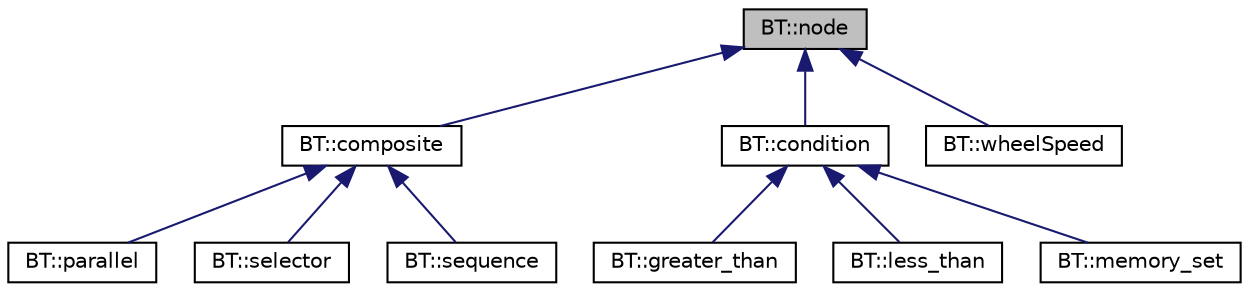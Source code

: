 digraph "BT::node"
{
 // LATEX_PDF_SIZE
  edge [fontname="Helvetica",fontsize="10",labelfontname="Helvetica",labelfontsize="10"];
  node [fontname="Helvetica",fontsize="10",shape=record];
  Node1 [label="BT::node",height=0.2,width=0.4,color="black", fillcolor="grey75", style="filled", fontcolor="black",tooltip=" "];
  Node1 -> Node2 [dir="back",color="midnightblue",fontsize="10",style="solid",fontname="Helvetica"];
  Node2 [label="BT::composite",height=0.2,width=0.4,color="black", fillcolor="white", style="filled",URL="$classBT_1_1composite.html",tooltip=" "];
  Node2 -> Node3 [dir="back",color="midnightblue",fontsize="10",style="solid",fontname="Helvetica"];
  Node3 [label="BT::parallel",height=0.2,width=0.4,color="black", fillcolor="white", style="filled",URL="$classBT_1_1parallel.html",tooltip="Parallel behaviors."];
  Node2 -> Node4 [dir="back",color="midnightblue",fontsize="10",style="solid",fontname="Helvetica"];
  Node4 [label="BT::selector",height=0.2,width=0.4,color="black", fillcolor="white", style="filled",URL="$classBT_1_1selector.html",tooltip="Selector behaviors."];
  Node2 -> Node5 [dir="back",color="midnightblue",fontsize="10",style="solid",fontname="Helvetica"];
  Node5 [label="BT::sequence",height=0.2,width=0.4,color="black", fillcolor="white", style="filled",URL="$classBT_1_1sequence.html",tooltip="Sequence behaviors."];
  Node1 -> Node6 [dir="back",color="midnightblue",fontsize="10",style="solid",fontname="Helvetica"];
  Node6 [label="BT::condition",height=0.2,width=0.4,color="black", fillcolor="white", style="filled",URL="$classBT_1_1condition.html",tooltip=" "];
  Node6 -> Node7 [dir="back",color="midnightblue",fontsize="10",style="solid",fontname="Helvetica"];
  Node7 [label="BT::greater_than",height=0.2,width=0.4,color="black", fillcolor="white", style="filled",URL="$classBT_1_1greater__than.html",tooltip=" "];
  Node6 -> Node8 [dir="back",color="midnightblue",fontsize="10",style="solid",fontname="Helvetica"];
  Node8 [label="BT::less_than",height=0.2,width=0.4,color="black", fillcolor="white", style="filled",URL="$classBT_1_1less__than.html",tooltip=" "];
  Node6 -> Node9 [dir="back",color="midnightblue",fontsize="10",style="solid",fontname="Helvetica"];
  Node9 [label="BT::memory_set",height=0.2,width=0.4,color="black", fillcolor="white", style="filled",URL="$classBT_1_1memory__set.html",tooltip=" "];
  Node1 -> Node10 [dir="back",color="midnightblue",fontsize="10",style="solid",fontname="Helvetica"];
  Node10 [label="BT::wheelSpeed",height=0.2,width=0.4,color="black", fillcolor="white", style="filled",URL="$structBT_1_1wheelSpeed.html",tooltip=" "];
}
